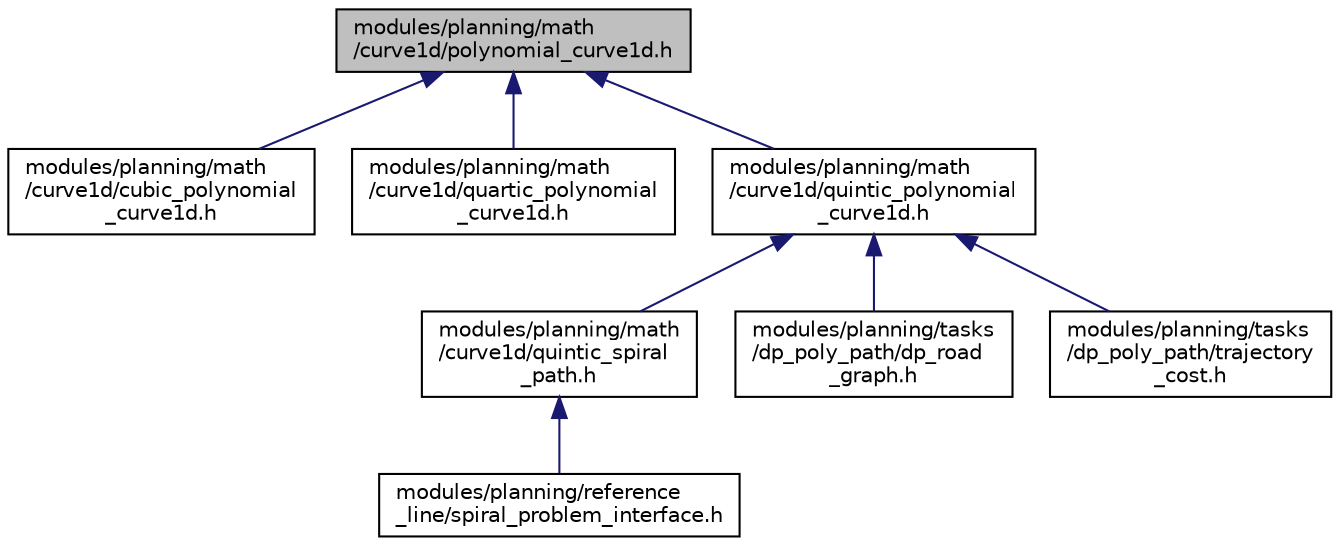digraph "modules/planning/math/curve1d/polynomial_curve1d.h"
{
  edge [fontname="Helvetica",fontsize="10",labelfontname="Helvetica",labelfontsize="10"];
  node [fontname="Helvetica",fontsize="10",shape=record];
  Node3 [label="modules/planning/math\l/curve1d/polynomial_curve1d.h",height=0.2,width=0.4,color="black", fillcolor="grey75", style="filled", fontcolor="black"];
  Node3 -> Node4 [dir="back",color="midnightblue",fontsize="10",style="solid",fontname="Helvetica"];
  Node4 [label="modules/planning/math\l/curve1d/cubic_polynomial\l_curve1d.h",height=0.2,width=0.4,color="black", fillcolor="white", style="filled",URL="$cubic__polynomial__curve1d_8h.html"];
  Node3 -> Node5 [dir="back",color="midnightblue",fontsize="10",style="solid",fontname="Helvetica"];
  Node5 [label="modules/planning/math\l/curve1d/quartic_polynomial\l_curve1d.h",height=0.2,width=0.4,color="black", fillcolor="white", style="filled",URL="$quartic__polynomial__curve1d_8h.html"];
  Node3 -> Node6 [dir="back",color="midnightblue",fontsize="10",style="solid",fontname="Helvetica"];
  Node6 [label="modules/planning/math\l/curve1d/quintic_polynomial\l_curve1d.h",height=0.2,width=0.4,color="black", fillcolor="white", style="filled",URL="$quintic__polynomial__curve1d_8h.html"];
  Node6 -> Node7 [dir="back",color="midnightblue",fontsize="10",style="solid",fontname="Helvetica"];
  Node7 [label="modules/planning/math\l/curve1d/quintic_spiral\l_path.h",height=0.2,width=0.4,color="black", fillcolor="white", style="filled",URL="$quintic__spiral__path_8h.html"];
  Node7 -> Node8 [dir="back",color="midnightblue",fontsize="10",style="solid",fontname="Helvetica"];
  Node8 [label="modules/planning/reference\l_line/spiral_problem_interface.h",height=0.2,width=0.4,color="black", fillcolor="white", style="filled",URL="$spiral__problem__interface_8h.html"];
  Node6 -> Node9 [dir="back",color="midnightblue",fontsize="10",style="solid",fontname="Helvetica"];
  Node9 [label="modules/planning/tasks\l/dp_poly_path/dp_road\l_graph.h",height=0.2,width=0.4,color="black", fillcolor="white", style="filled",URL="$dp__road__graph_8h.html"];
  Node6 -> Node10 [dir="back",color="midnightblue",fontsize="10",style="solid",fontname="Helvetica"];
  Node10 [label="modules/planning/tasks\l/dp_poly_path/trajectory\l_cost.h",height=0.2,width=0.4,color="black", fillcolor="white", style="filled",URL="$trajectory__cost_8h.html"];
}
